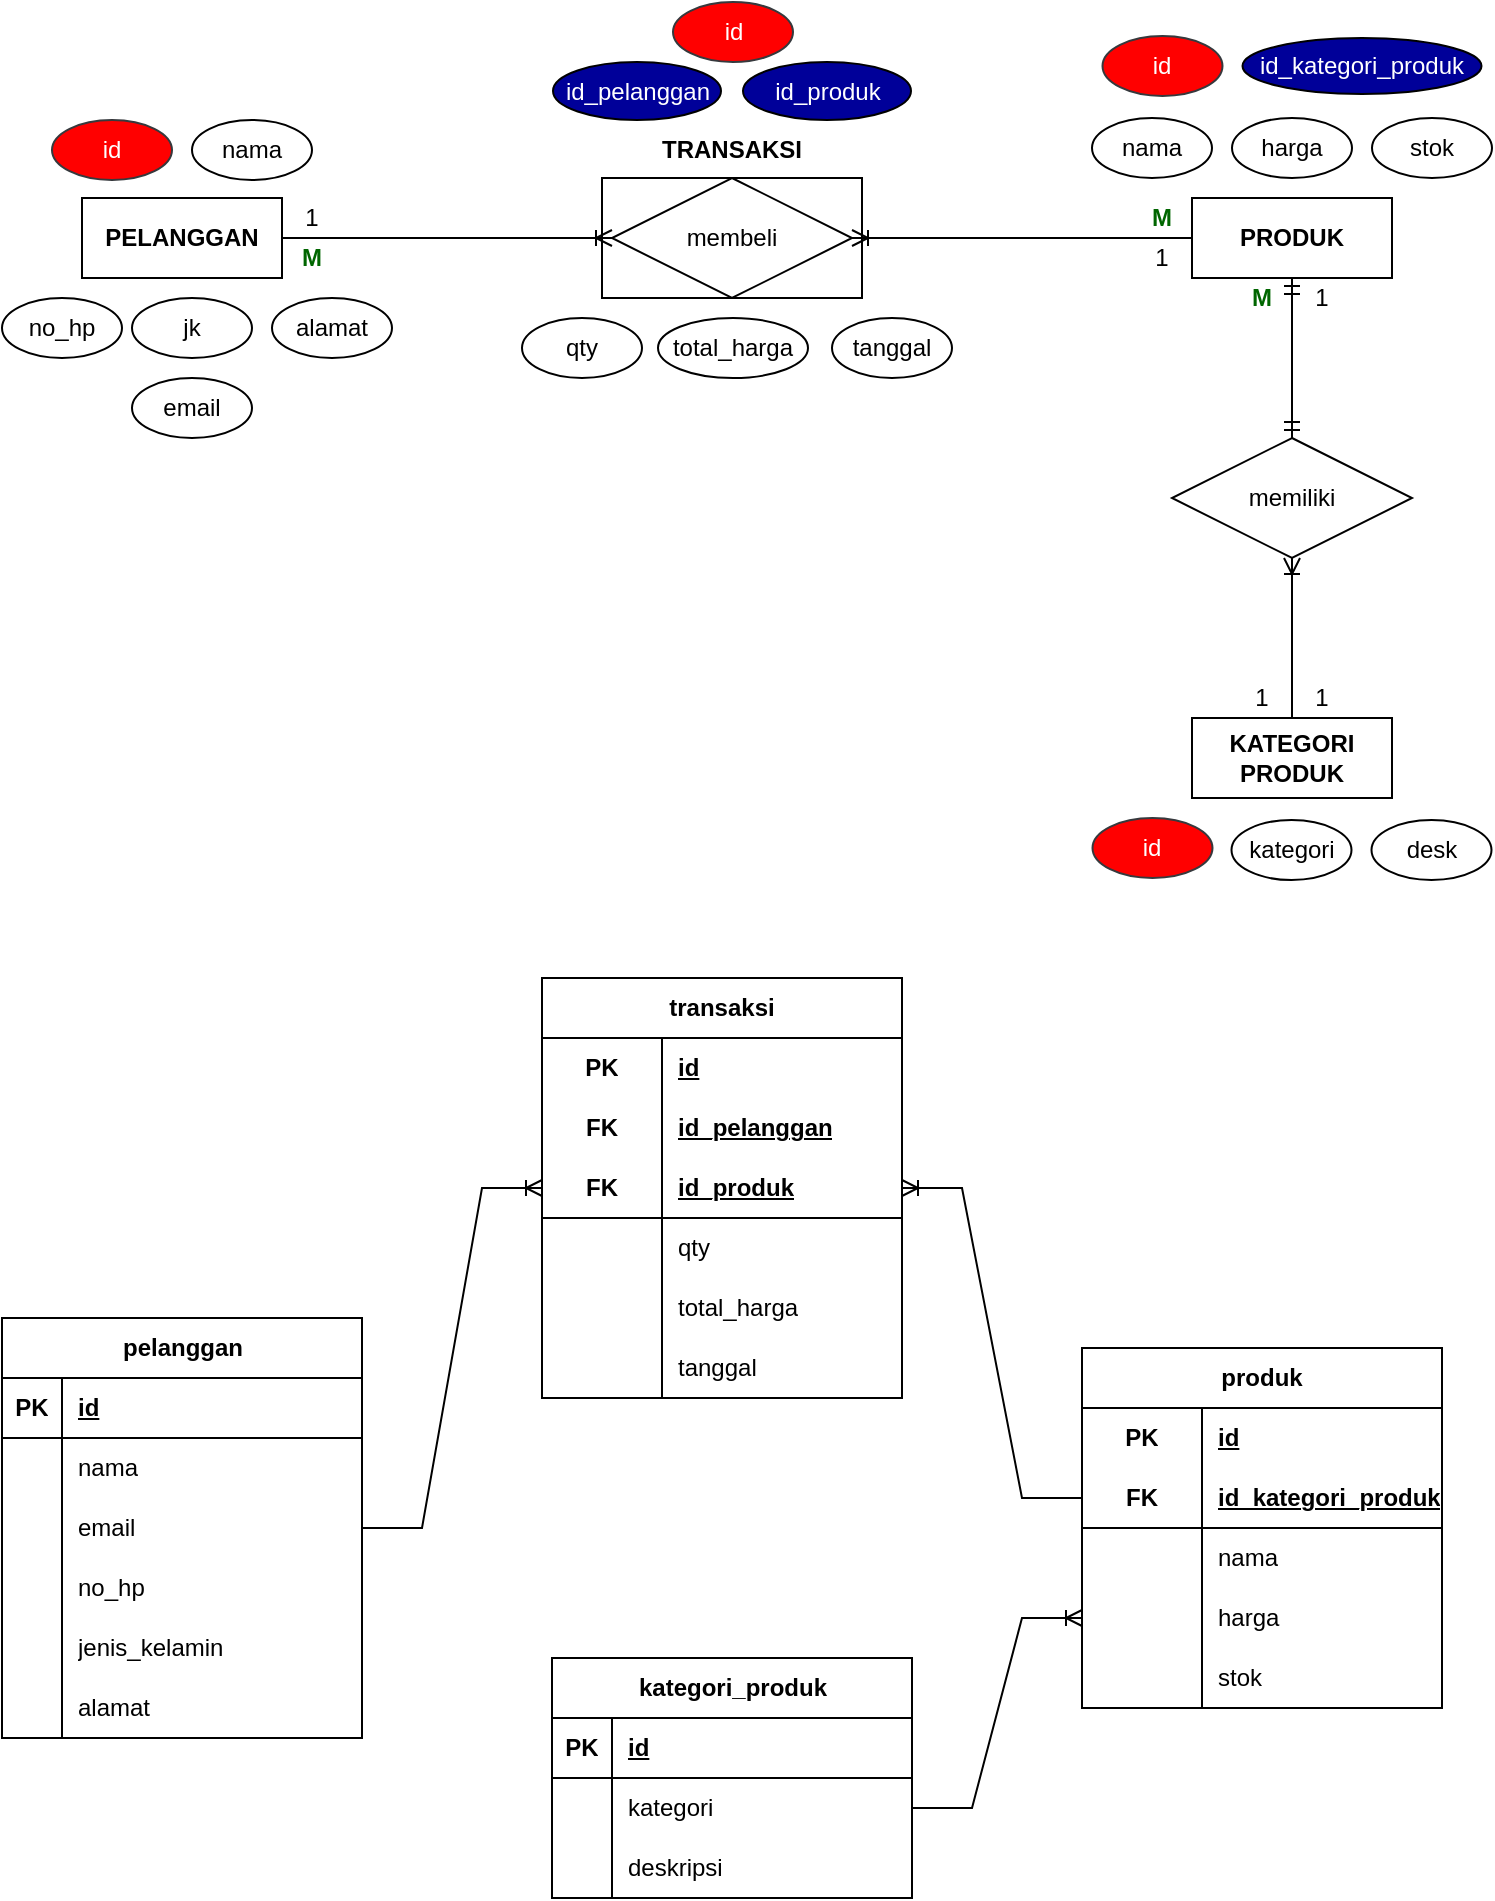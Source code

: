 <mxfile version="22.1.0" type="device">
  <diagram name="Page-1" id="-lQ5bG235tj6lJz4athf">
    <mxGraphModel dx="2131" dy="114" grid="1" gridSize="10" guides="1" tooltips="1" connect="1" arrows="1" fold="1" page="1" pageScale="1" pageWidth="850" pageHeight="1100" math="0" shadow="0">
      <root>
        <mxCell id="0" />
        <mxCell id="1" parent="0" />
        <mxCell id="qq0BzDn6bQFrcWwyqak5-1" value="pelanggan" style="shape=table;startSize=30;container=1;collapsible=1;childLayout=tableLayout;fixedRows=1;rowLines=0;fontStyle=1;align=center;resizeLast=1;html=1;" parent="1" vertex="1">
          <mxGeometry x="53" y="1840" width="180" height="210" as="geometry" />
        </mxCell>
        <mxCell id="qq0BzDn6bQFrcWwyqak5-2" value="" style="shape=tableRow;horizontal=0;startSize=0;swimlaneHead=0;swimlaneBody=0;fillColor=none;collapsible=0;dropTarget=0;points=[[0,0.5],[1,0.5]];portConstraint=eastwest;top=0;left=0;right=0;bottom=1;" parent="qq0BzDn6bQFrcWwyqak5-1" vertex="1">
          <mxGeometry y="30" width="180" height="30" as="geometry" />
        </mxCell>
        <mxCell id="qq0BzDn6bQFrcWwyqak5-3" value="PK" style="shape=partialRectangle;connectable=0;fillColor=none;top=0;left=0;bottom=0;right=0;fontStyle=1;overflow=hidden;whiteSpace=wrap;html=1;" parent="qq0BzDn6bQFrcWwyqak5-2" vertex="1">
          <mxGeometry width="30" height="30" as="geometry">
            <mxRectangle width="30" height="30" as="alternateBounds" />
          </mxGeometry>
        </mxCell>
        <mxCell id="qq0BzDn6bQFrcWwyqak5-4" value="id" style="shape=partialRectangle;connectable=0;fillColor=none;top=0;left=0;bottom=0;right=0;align=left;spacingLeft=6;fontStyle=5;overflow=hidden;whiteSpace=wrap;html=1;" parent="qq0BzDn6bQFrcWwyqak5-2" vertex="1">
          <mxGeometry x="30" width="150" height="30" as="geometry">
            <mxRectangle width="150" height="30" as="alternateBounds" />
          </mxGeometry>
        </mxCell>
        <mxCell id="qq0BzDn6bQFrcWwyqak5-5" value="" style="shape=tableRow;horizontal=0;startSize=0;swimlaneHead=0;swimlaneBody=0;fillColor=none;collapsible=0;dropTarget=0;points=[[0,0.5],[1,0.5]];portConstraint=eastwest;top=0;left=0;right=0;bottom=0;" parent="qq0BzDn6bQFrcWwyqak5-1" vertex="1">
          <mxGeometry y="60" width="180" height="30" as="geometry" />
        </mxCell>
        <mxCell id="qq0BzDn6bQFrcWwyqak5-6" value="" style="shape=partialRectangle;connectable=0;fillColor=none;top=0;left=0;bottom=0;right=0;editable=1;overflow=hidden;whiteSpace=wrap;html=1;" parent="qq0BzDn6bQFrcWwyqak5-5" vertex="1">
          <mxGeometry width="30" height="30" as="geometry">
            <mxRectangle width="30" height="30" as="alternateBounds" />
          </mxGeometry>
        </mxCell>
        <mxCell id="qq0BzDn6bQFrcWwyqak5-7" value="nama" style="shape=partialRectangle;connectable=0;fillColor=none;top=0;left=0;bottom=0;right=0;align=left;spacingLeft=6;overflow=hidden;whiteSpace=wrap;html=1;" parent="qq0BzDn6bQFrcWwyqak5-5" vertex="1">
          <mxGeometry x="30" width="150" height="30" as="geometry">
            <mxRectangle width="150" height="30" as="alternateBounds" />
          </mxGeometry>
        </mxCell>
        <mxCell id="qq0BzDn6bQFrcWwyqak5-8" value="" style="shape=tableRow;horizontal=0;startSize=0;swimlaneHead=0;swimlaneBody=0;fillColor=none;collapsible=0;dropTarget=0;points=[[0,0.5],[1,0.5]];portConstraint=eastwest;top=0;left=0;right=0;bottom=0;" parent="qq0BzDn6bQFrcWwyqak5-1" vertex="1">
          <mxGeometry y="90" width="180" height="30" as="geometry" />
        </mxCell>
        <mxCell id="qq0BzDn6bQFrcWwyqak5-9" value="" style="shape=partialRectangle;connectable=0;fillColor=none;top=0;left=0;bottom=0;right=0;editable=1;overflow=hidden;whiteSpace=wrap;html=1;" parent="qq0BzDn6bQFrcWwyqak5-8" vertex="1">
          <mxGeometry width="30" height="30" as="geometry">
            <mxRectangle width="30" height="30" as="alternateBounds" />
          </mxGeometry>
        </mxCell>
        <mxCell id="qq0BzDn6bQFrcWwyqak5-10" value="email" style="shape=partialRectangle;connectable=0;fillColor=none;top=0;left=0;bottom=0;right=0;align=left;spacingLeft=6;overflow=hidden;whiteSpace=wrap;html=1;" parent="qq0BzDn6bQFrcWwyqak5-8" vertex="1">
          <mxGeometry x="30" width="150" height="30" as="geometry">
            <mxRectangle width="150" height="30" as="alternateBounds" />
          </mxGeometry>
        </mxCell>
        <mxCell id="qq0BzDn6bQFrcWwyqak5-11" value="" style="shape=tableRow;horizontal=0;startSize=0;swimlaneHead=0;swimlaneBody=0;fillColor=none;collapsible=0;dropTarget=0;points=[[0,0.5],[1,0.5]];portConstraint=eastwest;top=0;left=0;right=0;bottom=0;" parent="qq0BzDn6bQFrcWwyqak5-1" vertex="1">
          <mxGeometry y="120" width="180" height="30" as="geometry" />
        </mxCell>
        <mxCell id="qq0BzDn6bQFrcWwyqak5-12" value="" style="shape=partialRectangle;connectable=0;fillColor=none;top=0;left=0;bottom=0;right=0;editable=1;overflow=hidden;whiteSpace=wrap;html=1;" parent="qq0BzDn6bQFrcWwyqak5-11" vertex="1">
          <mxGeometry width="30" height="30" as="geometry">
            <mxRectangle width="30" height="30" as="alternateBounds" />
          </mxGeometry>
        </mxCell>
        <mxCell id="qq0BzDn6bQFrcWwyqak5-13" value="no_hp" style="shape=partialRectangle;connectable=0;fillColor=none;top=0;left=0;bottom=0;right=0;align=left;spacingLeft=6;overflow=hidden;whiteSpace=wrap;html=1;" parent="qq0BzDn6bQFrcWwyqak5-11" vertex="1">
          <mxGeometry x="30" width="150" height="30" as="geometry">
            <mxRectangle width="150" height="30" as="alternateBounds" />
          </mxGeometry>
        </mxCell>
        <mxCell id="qq0BzDn6bQFrcWwyqak5-69" value="" style="shape=tableRow;horizontal=0;startSize=0;swimlaneHead=0;swimlaneBody=0;fillColor=none;collapsible=0;dropTarget=0;points=[[0,0.5],[1,0.5]];portConstraint=eastwest;top=0;left=0;right=0;bottom=0;" parent="qq0BzDn6bQFrcWwyqak5-1" vertex="1">
          <mxGeometry y="150" width="180" height="30" as="geometry" />
        </mxCell>
        <mxCell id="qq0BzDn6bQFrcWwyqak5-70" value="" style="shape=partialRectangle;connectable=0;fillColor=none;top=0;left=0;bottom=0;right=0;editable=1;overflow=hidden;whiteSpace=wrap;html=1;" parent="qq0BzDn6bQFrcWwyqak5-69" vertex="1">
          <mxGeometry width="30" height="30" as="geometry">
            <mxRectangle width="30" height="30" as="alternateBounds" />
          </mxGeometry>
        </mxCell>
        <mxCell id="qq0BzDn6bQFrcWwyqak5-71" value="jenis_kelamin" style="shape=partialRectangle;connectable=0;fillColor=none;top=0;left=0;bottom=0;right=0;align=left;spacingLeft=6;overflow=hidden;whiteSpace=wrap;html=1;" parent="qq0BzDn6bQFrcWwyqak5-69" vertex="1">
          <mxGeometry x="30" width="150" height="30" as="geometry">
            <mxRectangle width="150" height="30" as="alternateBounds" />
          </mxGeometry>
        </mxCell>
        <mxCell id="qq0BzDn6bQFrcWwyqak5-138" value="" style="shape=tableRow;horizontal=0;startSize=0;swimlaneHead=0;swimlaneBody=0;fillColor=none;collapsible=0;dropTarget=0;points=[[0,0.5],[1,0.5]];portConstraint=eastwest;top=0;left=0;right=0;bottom=0;" parent="qq0BzDn6bQFrcWwyqak5-1" vertex="1">
          <mxGeometry y="180" width="180" height="30" as="geometry" />
        </mxCell>
        <mxCell id="qq0BzDn6bQFrcWwyqak5-139" value="" style="shape=partialRectangle;connectable=0;fillColor=none;top=0;left=0;bottom=0;right=0;editable=1;overflow=hidden;whiteSpace=wrap;html=1;" parent="qq0BzDn6bQFrcWwyqak5-138" vertex="1">
          <mxGeometry width="30" height="30" as="geometry">
            <mxRectangle width="30" height="30" as="alternateBounds" />
          </mxGeometry>
        </mxCell>
        <mxCell id="qq0BzDn6bQFrcWwyqak5-140" value="alamat" style="shape=partialRectangle;connectable=0;fillColor=none;top=0;left=0;bottom=0;right=0;align=left;spacingLeft=6;overflow=hidden;whiteSpace=wrap;html=1;" parent="qq0BzDn6bQFrcWwyqak5-138" vertex="1">
          <mxGeometry x="30" width="150" height="30" as="geometry">
            <mxRectangle width="150" height="30" as="alternateBounds" />
          </mxGeometry>
        </mxCell>
        <mxCell id="qq0BzDn6bQFrcWwyqak5-92" value="transaksi" style="shape=table;startSize=30;container=1;collapsible=1;childLayout=tableLayout;fixedRows=1;rowLines=0;fontStyle=1;align=center;resizeLast=1;html=1;whiteSpace=wrap;" parent="1" vertex="1">
          <mxGeometry x="323" y="1670" width="180" height="210" as="geometry" />
        </mxCell>
        <mxCell id="qq0BzDn6bQFrcWwyqak5-111" value="" style="shape=tableRow;horizontal=0;startSize=0;swimlaneHead=0;swimlaneBody=0;fillColor=none;collapsible=0;dropTarget=0;points=[[0,0.5],[1,0.5]];portConstraint=eastwest;top=0;left=0;right=0;bottom=0;html=1;" parent="qq0BzDn6bQFrcWwyqak5-92" vertex="1">
          <mxGeometry y="30" width="180" height="30" as="geometry" />
        </mxCell>
        <mxCell id="qq0BzDn6bQFrcWwyqak5-112" value="PK" style="shape=partialRectangle;connectable=0;fillColor=none;top=0;left=0;bottom=0;right=0;fontStyle=1;overflow=hidden;html=1;whiteSpace=wrap;" parent="qq0BzDn6bQFrcWwyqak5-111" vertex="1">
          <mxGeometry width="60" height="30" as="geometry">
            <mxRectangle width="60" height="30" as="alternateBounds" />
          </mxGeometry>
        </mxCell>
        <mxCell id="qq0BzDn6bQFrcWwyqak5-113" value="id" style="shape=partialRectangle;connectable=0;fillColor=none;top=0;left=0;bottom=0;right=0;align=left;spacingLeft=6;fontStyle=5;overflow=hidden;html=1;whiteSpace=wrap;" parent="qq0BzDn6bQFrcWwyqak5-111" vertex="1">
          <mxGeometry x="60" width="120" height="30" as="geometry">
            <mxRectangle width="120" height="30" as="alternateBounds" />
          </mxGeometry>
        </mxCell>
        <mxCell id="qq0BzDn6bQFrcWwyqak5-93" value="" style="shape=tableRow;horizontal=0;startSize=0;swimlaneHead=0;swimlaneBody=0;fillColor=none;collapsible=0;dropTarget=0;points=[[0,0.5],[1,0.5]];portConstraint=eastwest;top=0;left=0;right=0;bottom=0;html=1;" parent="qq0BzDn6bQFrcWwyqak5-92" vertex="1">
          <mxGeometry y="60" width="180" height="30" as="geometry" />
        </mxCell>
        <mxCell id="qq0BzDn6bQFrcWwyqak5-94" value="FK" style="shape=partialRectangle;connectable=0;fillColor=none;top=0;left=0;bottom=0;right=0;fontStyle=1;overflow=hidden;html=1;whiteSpace=wrap;" parent="qq0BzDn6bQFrcWwyqak5-93" vertex="1">
          <mxGeometry width="60" height="30" as="geometry">
            <mxRectangle width="60" height="30" as="alternateBounds" />
          </mxGeometry>
        </mxCell>
        <mxCell id="qq0BzDn6bQFrcWwyqak5-95" value="id_pelanggan" style="shape=partialRectangle;connectable=0;fillColor=none;top=0;left=0;bottom=0;right=0;align=left;spacingLeft=6;fontStyle=5;overflow=hidden;html=1;whiteSpace=wrap;" parent="qq0BzDn6bQFrcWwyqak5-93" vertex="1">
          <mxGeometry x="60" width="120" height="30" as="geometry">
            <mxRectangle width="120" height="30" as="alternateBounds" />
          </mxGeometry>
        </mxCell>
        <mxCell id="qq0BzDn6bQFrcWwyqak5-96" value="" style="shape=tableRow;horizontal=0;startSize=0;swimlaneHead=0;swimlaneBody=0;fillColor=none;collapsible=0;dropTarget=0;points=[[0,0.5],[1,0.5]];portConstraint=eastwest;top=0;left=0;right=0;bottom=1;html=1;" parent="qq0BzDn6bQFrcWwyqak5-92" vertex="1">
          <mxGeometry y="90" width="180" height="30" as="geometry" />
        </mxCell>
        <mxCell id="qq0BzDn6bQFrcWwyqak5-97" value="FK" style="shape=partialRectangle;connectable=0;fillColor=none;top=0;left=0;bottom=0;right=0;fontStyle=1;overflow=hidden;html=1;whiteSpace=wrap;" parent="qq0BzDn6bQFrcWwyqak5-96" vertex="1">
          <mxGeometry width="60" height="30" as="geometry">
            <mxRectangle width="60" height="30" as="alternateBounds" />
          </mxGeometry>
        </mxCell>
        <mxCell id="qq0BzDn6bQFrcWwyqak5-98" value="id_produk" style="shape=partialRectangle;connectable=0;fillColor=none;top=0;left=0;bottom=0;right=0;align=left;spacingLeft=6;fontStyle=5;overflow=hidden;html=1;whiteSpace=wrap;" parent="qq0BzDn6bQFrcWwyqak5-96" vertex="1">
          <mxGeometry x="60" width="120" height="30" as="geometry">
            <mxRectangle width="120" height="30" as="alternateBounds" />
          </mxGeometry>
        </mxCell>
        <mxCell id="qq0BzDn6bQFrcWwyqak5-99" value="" style="shape=tableRow;horizontal=0;startSize=0;swimlaneHead=0;swimlaneBody=0;fillColor=none;collapsible=0;dropTarget=0;points=[[0,0.5],[1,0.5]];portConstraint=eastwest;top=0;left=0;right=0;bottom=0;html=1;" parent="qq0BzDn6bQFrcWwyqak5-92" vertex="1">
          <mxGeometry y="120" width="180" height="30" as="geometry" />
        </mxCell>
        <mxCell id="qq0BzDn6bQFrcWwyqak5-100" value="" style="shape=partialRectangle;connectable=0;fillColor=none;top=0;left=0;bottom=0;right=0;editable=1;overflow=hidden;html=1;whiteSpace=wrap;" parent="qq0BzDn6bQFrcWwyqak5-99" vertex="1">
          <mxGeometry width="60" height="30" as="geometry">
            <mxRectangle width="60" height="30" as="alternateBounds" />
          </mxGeometry>
        </mxCell>
        <mxCell id="qq0BzDn6bQFrcWwyqak5-101" value="qty" style="shape=partialRectangle;connectable=0;fillColor=none;top=0;left=0;bottom=0;right=0;align=left;spacingLeft=6;overflow=hidden;html=1;whiteSpace=wrap;" parent="qq0BzDn6bQFrcWwyqak5-99" vertex="1">
          <mxGeometry x="60" width="120" height="30" as="geometry">
            <mxRectangle width="120" height="30" as="alternateBounds" />
          </mxGeometry>
        </mxCell>
        <mxCell id="qq0BzDn6bQFrcWwyqak5-102" value="" style="shape=tableRow;horizontal=0;startSize=0;swimlaneHead=0;swimlaneBody=0;fillColor=none;collapsible=0;dropTarget=0;points=[[0,0.5],[1,0.5]];portConstraint=eastwest;top=0;left=0;right=0;bottom=0;html=1;" parent="qq0BzDn6bQFrcWwyqak5-92" vertex="1">
          <mxGeometry y="150" width="180" height="30" as="geometry" />
        </mxCell>
        <mxCell id="qq0BzDn6bQFrcWwyqak5-103" value="" style="shape=partialRectangle;connectable=0;fillColor=none;top=0;left=0;bottom=0;right=0;editable=1;overflow=hidden;html=1;whiteSpace=wrap;" parent="qq0BzDn6bQFrcWwyqak5-102" vertex="1">
          <mxGeometry width="60" height="30" as="geometry">
            <mxRectangle width="60" height="30" as="alternateBounds" />
          </mxGeometry>
        </mxCell>
        <mxCell id="qq0BzDn6bQFrcWwyqak5-104" value="total_harga" style="shape=partialRectangle;connectable=0;fillColor=none;top=0;left=0;bottom=0;right=0;align=left;spacingLeft=6;overflow=hidden;html=1;whiteSpace=wrap;" parent="qq0BzDn6bQFrcWwyqak5-102" vertex="1">
          <mxGeometry x="60" width="120" height="30" as="geometry">
            <mxRectangle width="120" height="30" as="alternateBounds" />
          </mxGeometry>
        </mxCell>
        <mxCell id="qq0BzDn6bQFrcWwyqak5-127" value="" style="shape=tableRow;horizontal=0;startSize=0;swimlaneHead=0;swimlaneBody=0;fillColor=none;collapsible=0;dropTarget=0;points=[[0,0.5],[1,0.5]];portConstraint=eastwest;top=0;left=0;right=0;bottom=0;html=1;" parent="qq0BzDn6bQFrcWwyqak5-92" vertex="1">
          <mxGeometry y="180" width="180" height="30" as="geometry" />
        </mxCell>
        <mxCell id="qq0BzDn6bQFrcWwyqak5-128" value="" style="shape=partialRectangle;connectable=0;fillColor=none;top=0;left=0;bottom=0;right=0;editable=1;overflow=hidden;html=1;whiteSpace=wrap;" parent="qq0BzDn6bQFrcWwyqak5-127" vertex="1">
          <mxGeometry width="60" height="30" as="geometry">
            <mxRectangle width="60" height="30" as="alternateBounds" />
          </mxGeometry>
        </mxCell>
        <mxCell id="qq0BzDn6bQFrcWwyqak5-129" value="tanggal" style="shape=partialRectangle;connectable=0;fillColor=none;top=0;left=0;bottom=0;right=0;align=left;spacingLeft=6;overflow=hidden;html=1;whiteSpace=wrap;" parent="qq0BzDn6bQFrcWwyqak5-127" vertex="1">
          <mxGeometry x="60" width="120" height="30" as="geometry">
            <mxRectangle width="120" height="30" as="alternateBounds" />
          </mxGeometry>
        </mxCell>
        <mxCell id="qq0BzDn6bQFrcWwyqak5-130" value="" style="edgeStyle=entityRelationEdgeStyle;fontSize=12;html=1;endArrow=ERoneToMany;rounded=0;exitX=1;exitY=0.5;exitDx=0;exitDy=0;entryX=0;entryY=0.5;entryDx=0;entryDy=0;" parent="1" source="qq0BzDn6bQFrcWwyqak5-8" target="qq0BzDn6bQFrcWwyqak5-96" edge="1">
          <mxGeometry width="100" height="100" relative="1" as="geometry">
            <mxPoint x="433" y="2150" as="sourcePoint" />
            <mxPoint x="313" y="1768.571" as="targetPoint" />
          </mxGeometry>
        </mxCell>
        <mxCell id="qq0BzDn6bQFrcWwyqak5-114" value="produk" style="shape=table;startSize=30;container=1;collapsible=1;childLayout=tableLayout;fixedRows=1;rowLines=0;fontStyle=1;align=center;resizeLast=1;html=1;whiteSpace=wrap;" parent="1" vertex="1">
          <mxGeometry x="593" y="1855" width="180" height="180" as="geometry" />
        </mxCell>
        <mxCell id="qq0BzDn6bQFrcWwyqak5-115" value="" style="shape=tableRow;horizontal=0;startSize=0;swimlaneHead=0;swimlaneBody=0;fillColor=none;collapsible=0;dropTarget=0;points=[[0,0.5],[1,0.5]];portConstraint=eastwest;top=0;left=0;right=0;bottom=0;html=1;" parent="qq0BzDn6bQFrcWwyqak5-114" vertex="1">
          <mxGeometry y="30" width="180" height="30" as="geometry" />
        </mxCell>
        <mxCell id="qq0BzDn6bQFrcWwyqak5-116" value="PK" style="shape=partialRectangle;connectable=0;fillColor=none;top=0;left=0;bottom=0;right=0;fontStyle=1;overflow=hidden;html=1;whiteSpace=wrap;" parent="qq0BzDn6bQFrcWwyqak5-115" vertex="1">
          <mxGeometry width="60" height="30" as="geometry">
            <mxRectangle width="60" height="30" as="alternateBounds" />
          </mxGeometry>
        </mxCell>
        <mxCell id="qq0BzDn6bQFrcWwyqak5-117" value="id" style="shape=partialRectangle;connectable=0;fillColor=none;top=0;left=0;bottom=0;right=0;align=left;spacingLeft=6;fontStyle=5;overflow=hidden;html=1;whiteSpace=wrap;" parent="qq0BzDn6bQFrcWwyqak5-115" vertex="1">
          <mxGeometry x="60" width="120" height="30" as="geometry">
            <mxRectangle width="120" height="30" as="alternateBounds" />
          </mxGeometry>
        </mxCell>
        <mxCell id="qq0BzDn6bQFrcWwyqak5-118" value="" style="shape=tableRow;horizontal=0;startSize=0;swimlaneHead=0;swimlaneBody=0;fillColor=none;collapsible=0;dropTarget=0;points=[[0,0.5],[1,0.5]];portConstraint=eastwest;top=0;left=0;right=0;bottom=1;html=1;" parent="qq0BzDn6bQFrcWwyqak5-114" vertex="1">
          <mxGeometry y="60" width="180" height="30" as="geometry" />
        </mxCell>
        <mxCell id="qq0BzDn6bQFrcWwyqak5-119" value="FK" style="shape=partialRectangle;connectable=0;fillColor=none;top=0;left=0;bottom=0;right=0;fontStyle=1;overflow=hidden;html=1;whiteSpace=wrap;" parent="qq0BzDn6bQFrcWwyqak5-118" vertex="1">
          <mxGeometry width="60" height="30" as="geometry">
            <mxRectangle width="60" height="30" as="alternateBounds" />
          </mxGeometry>
        </mxCell>
        <mxCell id="qq0BzDn6bQFrcWwyqak5-120" value="id_kategori_produk" style="shape=partialRectangle;connectable=0;fillColor=none;top=0;left=0;bottom=0;right=0;align=left;spacingLeft=6;fontStyle=5;overflow=hidden;html=1;whiteSpace=wrap;" parent="qq0BzDn6bQFrcWwyqak5-118" vertex="1">
          <mxGeometry x="60" width="120" height="30" as="geometry">
            <mxRectangle width="120" height="30" as="alternateBounds" />
          </mxGeometry>
        </mxCell>
        <mxCell id="qq0BzDn6bQFrcWwyqak5-121" value="" style="shape=tableRow;horizontal=0;startSize=0;swimlaneHead=0;swimlaneBody=0;fillColor=none;collapsible=0;dropTarget=0;points=[[0,0.5],[1,0.5]];portConstraint=eastwest;top=0;left=0;right=0;bottom=0;html=1;" parent="qq0BzDn6bQFrcWwyqak5-114" vertex="1">
          <mxGeometry y="90" width="180" height="30" as="geometry" />
        </mxCell>
        <mxCell id="qq0BzDn6bQFrcWwyqak5-122" value="" style="shape=partialRectangle;connectable=0;fillColor=none;top=0;left=0;bottom=0;right=0;editable=1;overflow=hidden;html=1;whiteSpace=wrap;" parent="qq0BzDn6bQFrcWwyqak5-121" vertex="1">
          <mxGeometry width="60" height="30" as="geometry">
            <mxRectangle width="60" height="30" as="alternateBounds" />
          </mxGeometry>
        </mxCell>
        <mxCell id="qq0BzDn6bQFrcWwyqak5-123" value="nama" style="shape=partialRectangle;connectable=0;fillColor=none;top=0;left=0;bottom=0;right=0;align=left;spacingLeft=6;overflow=hidden;html=1;whiteSpace=wrap;" parent="qq0BzDn6bQFrcWwyqak5-121" vertex="1">
          <mxGeometry x="60" width="120" height="30" as="geometry">
            <mxRectangle width="120" height="30" as="alternateBounds" />
          </mxGeometry>
        </mxCell>
        <mxCell id="qq0BzDn6bQFrcWwyqak5-124" value="" style="shape=tableRow;horizontal=0;startSize=0;swimlaneHead=0;swimlaneBody=0;fillColor=none;collapsible=0;dropTarget=0;points=[[0,0.5],[1,0.5]];portConstraint=eastwest;top=0;left=0;right=0;bottom=0;html=1;" parent="qq0BzDn6bQFrcWwyqak5-114" vertex="1">
          <mxGeometry y="120" width="180" height="30" as="geometry" />
        </mxCell>
        <mxCell id="qq0BzDn6bQFrcWwyqak5-125" value="" style="shape=partialRectangle;connectable=0;fillColor=none;top=0;left=0;bottom=0;right=0;editable=1;overflow=hidden;html=1;whiteSpace=wrap;" parent="qq0BzDn6bQFrcWwyqak5-124" vertex="1">
          <mxGeometry width="60" height="30" as="geometry">
            <mxRectangle width="60" height="30" as="alternateBounds" />
          </mxGeometry>
        </mxCell>
        <mxCell id="qq0BzDn6bQFrcWwyqak5-126" value="harga" style="shape=partialRectangle;connectable=0;fillColor=none;top=0;left=0;bottom=0;right=0;align=left;spacingLeft=6;overflow=hidden;html=1;whiteSpace=wrap;" parent="qq0BzDn6bQFrcWwyqak5-124" vertex="1">
          <mxGeometry x="60" width="120" height="30" as="geometry">
            <mxRectangle width="120" height="30" as="alternateBounds" />
          </mxGeometry>
        </mxCell>
        <mxCell id="qq0BzDn6bQFrcWwyqak5-189" value="" style="shape=tableRow;horizontal=0;startSize=0;swimlaneHead=0;swimlaneBody=0;fillColor=none;collapsible=0;dropTarget=0;points=[[0,0.5],[1,0.5]];portConstraint=eastwest;top=0;left=0;right=0;bottom=0;html=1;" parent="qq0BzDn6bQFrcWwyqak5-114" vertex="1">
          <mxGeometry y="150" width="180" height="30" as="geometry" />
        </mxCell>
        <mxCell id="qq0BzDn6bQFrcWwyqak5-190" value="" style="shape=partialRectangle;connectable=0;fillColor=none;top=0;left=0;bottom=0;right=0;editable=1;overflow=hidden;html=1;whiteSpace=wrap;" parent="qq0BzDn6bQFrcWwyqak5-189" vertex="1">
          <mxGeometry width="60" height="30" as="geometry">
            <mxRectangle width="60" height="30" as="alternateBounds" />
          </mxGeometry>
        </mxCell>
        <mxCell id="qq0BzDn6bQFrcWwyqak5-191" value="stok" style="shape=partialRectangle;connectable=0;fillColor=none;top=0;left=0;bottom=0;right=0;align=left;spacingLeft=6;overflow=hidden;html=1;whiteSpace=wrap;" parent="qq0BzDn6bQFrcWwyqak5-189" vertex="1">
          <mxGeometry x="60" width="120" height="30" as="geometry">
            <mxRectangle width="120" height="30" as="alternateBounds" />
          </mxGeometry>
        </mxCell>
        <mxCell id="qq0BzDn6bQFrcWwyqak5-198" value="" style="edgeStyle=entityRelationEdgeStyle;fontSize=12;html=1;endArrow=ERoneToMany;rounded=0;exitX=0;exitY=0.5;exitDx=0;exitDy=0;entryX=1;entryY=0.5;entryDx=0;entryDy=0;" parent="1" source="qq0BzDn6bQFrcWwyqak5-118" target="qq0BzDn6bQFrcWwyqak5-96" edge="1">
          <mxGeometry width="100" height="100" relative="1" as="geometry">
            <mxPoint x="473" y="1990" as="sourcePoint" />
            <mxPoint x="573" y="1890" as="targetPoint" />
          </mxGeometry>
        </mxCell>
        <mxCell id="qq0BzDn6bQFrcWwyqak5-170" value="kategori_produk" style="shape=table;startSize=30;container=1;collapsible=1;childLayout=tableLayout;fixedRows=1;rowLines=0;fontStyle=1;align=center;resizeLast=1;html=1;" parent="1" vertex="1">
          <mxGeometry x="328" y="2010" width="180" height="120" as="geometry" />
        </mxCell>
        <mxCell id="qq0BzDn6bQFrcWwyqak5-171" value="" style="shape=tableRow;horizontal=0;startSize=0;swimlaneHead=0;swimlaneBody=0;fillColor=none;collapsible=0;dropTarget=0;points=[[0,0.5],[1,0.5]];portConstraint=eastwest;top=0;left=0;right=0;bottom=1;" parent="qq0BzDn6bQFrcWwyqak5-170" vertex="1">
          <mxGeometry y="30" width="180" height="30" as="geometry" />
        </mxCell>
        <mxCell id="qq0BzDn6bQFrcWwyqak5-172" value="PK" style="shape=partialRectangle;connectable=0;fillColor=none;top=0;left=0;bottom=0;right=0;fontStyle=1;overflow=hidden;whiteSpace=wrap;html=1;" parent="qq0BzDn6bQFrcWwyqak5-171" vertex="1">
          <mxGeometry width="30" height="30" as="geometry">
            <mxRectangle width="30" height="30" as="alternateBounds" />
          </mxGeometry>
        </mxCell>
        <mxCell id="qq0BzDn6bQFrcWwyqak5-173" value="id" style="shape=partialRectangle;connectable=0;fillColor=none;top=0;left=0;bottom=0;right=0;align=left;spacingLeft=6;fontStyle=5;overflow=hidden;whiteSpace=wrap;html=1;" parent="qq0BzDn6bQFrcWwyqak5-171" vertex="1">
          <mxGeometry x="30" width="150" height="30" as="geometry">
            <mxRectangle width="150" height="30" as="alternateBounds" />
          </mxGeometry>
        </mxCell>
        <mxCell id="qq0BzDn6bQFrcWwyqak5-174" value="" style="shape=tableRow;horizontal=0;startSize=0;swimlaneHead=0;swimlaneBody=0;fillColor=none;collapsible=0;dropTarget=0;points=[[0,0.5],[1,0.5]];portConstraint=eastwest;top=0;left=0;right=0;bottom=0;" parent="qq0BzDn6bQFrcWwyqak5-170" vertex="1">
          <mxGeometry y="60" width="180" height="30" as="geometry" />
        </mxCell>
        <mxCell id="qq0BzDn6bQFrcWwyqak5-175" value="" style="shape=partialRectangle;connectable=0;fillColor=none;top=0;left=0;bottom=0;right=0;editable=1;overflow=hidden;whiteSpace=wrap;html=1;" parent="qq0BzDn6bQFrcWwyqak5-174" vertex="1">
          <mxGeometry width="30" height="30" as="geometry">
            <mxRectangle width="30" height="30" as="alternateBounds" />
          </mxGeometry>
        </mxCell>
        <mxCell id="qq0BzDn6bQFrcWwyqak5-176" value="kategori" style="shape=partialRectangle;connectable=0;fillColor=none;top=0;left=0;bottom=0;right=0;align=left;spacingLeft=6;overflow=hidden;whiteSpace=wrap;html=1;" parent="qq0BzDn6bQFrcWwyqak5-174" vertex="1">
          <mxGeometry x="30" width="150" height="30" as="geometry">
            <mxRectangle width="150" height="30" as="alternateBounds" />
          </mxGeometry>
        </mxCell>
        <mxCell id="qq0BzDn6bQFrcWwyqak5-177" value="" style="shape=tableRow;horizontal=0;startSize=0;swimlaneHead=0;swimlaneBody=0;fillColor=none;collapsible=0;dropTarget=0;points=[[0,0.5],[1,0.5]];portConstraint=eastwest;top=0;left=0;right=0;bottom=0;" parent="qq0BzDn6bQFrcWwyqak5-170" vertex="1">
          <mxGeometry y="90" width="180" height="30" as="geometry" />
        </mxCell>
        <mxCell id="qq0BzDn6bQFrcWwyqak5-178" value="" style="shape=partialRectangle;connectable=0;fillColor=none;top=0;left=0;bottom=0;right=0;editable=1;overflow=hidden;whiteSpace=wrap;html=1;" parent="qq0BzDn6bQFrcWwyqak5-177" vertex="1">
          <mxGeometry width="30" height="30" as="geometry">
            <mxRectangle width="30" height="30" as="alternateBounds" />
          </mxGeometry>
        </mxCell>
        <mxCell id="qq0BzDn6bQFrcWwyqak5-179" value="deskripsi" style="shape=partialRectangle;connectable=0;fillColor=none;top=0;left=0;bottom=0;right=0;align=left;spacingLeft=6;overflow=hidden;whiteSpace=wrap;html=1;" parent="qq0BzDn6bQFrcWwyqak5-177" vertex="1">
          <mxGeometry x="30" width="150" height="30" as="geometry">
            <mxRectangle width="150" height="30" as="alternateBounds" />
          </mxGeometry>
        </mxCell>
        <mxCell id="qq0BzDn6bQFrcWwyqak5-199" value="" style="edgeStyle=entityRelationEdgeStyle;fontSize=12;html=1;endArrow=ERoneToMany;rounded=0;entryX=0;entryY=0.5;entryDx=0;entryDy=0;exitX=1;exitY=0.5;exitDx=0;exitDy=0;" parent="1" source="qq0BzDn6bQFrcWwyqak5-174" target="qq0BzDn6bQFrcWwyqak5-124" edge="1">
          <mxGeometry width="100" height="100" relative="1" as="geometry">
            <mxPoint x="543" y="2190" as="sourcePoint" />
            <mxPoint x="643" y="2090" as="targetPoint" />
          </mxGeometry>
        </mxCell>
        <mxCell id="5-iEXYm7ZoTl9YxpNATm-1" value="&lt;b&gt;PELANGGAN&lt;/b&gt;" style="whiteSpace=wrap;html=1;align=center;" vertex="1" parent="1">
          <mxGeometry x="93" y="1280" width="100" height="40" as="geometry" />
        </mxCell>
        <mxCell id="5-iEXYm7ZoTl9YxpNATm-2" value="membeli" style="shape=rhombus;perimeter=rhombusPerimeter;whiteSpace=wrap;html=1;align=center;" vertex="1" parent="1">
          <mxGeometry x="358" y="1270" width="120" height="60" as="geometry" />
        </mxCell>
        <mxCell id="5-iEXYm7ZoTl9YxpNATm-3" value="&lt;b&gt;PRODUK&lt;/b&gt;" style="whiteSpace=wrap;html=1;align=center;" vertex="1" parent="1">
          <mxGeometry x="648" y="1280" width="100" height="40" as="geometry" />
        </mxCell>
        <mxCell id="5-iEXYm7ZoTl9YxpNATm-4" value="&lt;b&gt;KATEGORI PRODUK&lt;/b&gt;" style="whiteSpace=wrap;html=1;align=center;" vertex="1" parent="1">
          <mxGeometry x="648" y="1540" width="100" height="40" as="geometry" />
        </mxCell>
        <mxCell id="5-iEXYm7ZoTl9YxpNATm-5" value="memiliki" style="shape=rhombus;perimeter=rhombusPerimeter;whiteSpace=wrap;html=1;align=center;" vertex="1" parent="1">
          <mxGeometry x="638" y="1400" width="120" height="60" as="geometry" />
        </mxCell>
        <mxCell id="5-iEXYm7ZoTl9YxpNATm-6" value="" style="edgeStyle=entityRelationEdgeStyle;fontSize=12;html=1;endArrow=ERoneToMany;rounded=0;entryX=0;entryY=0.5;entryDx=0;entryDy=0;exitX=1;exitY=0.5;exitDx=0;exitDy=0;" edge="1" parent="1" source="5-iEXYm7ZoTl9YxpNATm-1" target="5-iEXYm7ZoTl9YxpNATm-2">
          <mxGeometry width="100" height="100" relative="1" as="geometry">
            <mxPoint x="183" y="1430" as="sourcePoint" />
            <mxPoint x="283" y="1330" as="targetPoint" />
          </mxGeometry>
        </mxCell>
        <mxCell id="5-iEXYm7ZoTl9YxpNATm-7" value="" style="edgeStyle=entityRelationEdgeStyle;fontSize=12;html=1;endArrow=ERoneToMany;rounded=0;entryX=1;entryY=0.5;entryDx=0;entryDy=0;exitX=0;exitY=0.5;exitDx=0;exitDy=0;" edge="1" parent="1" source="5-iEXYm7ZoTl9YxpNATm-3" target="5-iEXYm7ZoTl9YxpNATm-2">
          <mxGeometry width="100" height="100" relative="1" as="geometry">
            <mxPoint x="238" y="1310" as="sourcePoint" />
            <mxPoint x="368" y="1310" as="targetPoint" />
          </mxGeometry>
        </mxCell>
        <mxCell id="5-iEXYm7ZoTl9YxpNATm-8" value="" style="whiteSpace=wrap;html=1;align=center;fillColor=none;verticalAlign=top;" vertex="1" parent="1">
          <mxGeometry x="353" y="1270" width="130" height="60" as="geometry" />
        </mxCell>
        <mxCell id="5-iEXYm7ZoTl9YxpNATm-9" value="&lt;b&gt;TRANSAKSI&lt;/b&gt;" style="text;html=1;strokeColor=none;fillColor=none;align=center;verticalAlign=middle;whiteSpace=wrap;rounded=0;" vertex="1" parent="1">
          <mxGeometry x="388" y="1241" width="60" height="30" as="geometry" />
        </mxCell>
        <mxCell id="5-iEXYm7ZoTl9YxpNATm-10" value="id" style="ellipse;whiteSpace=wrap;html=1;fillColor=#FF0000;strokeColor=#36393d;fontColor=#FFFFFF;" vertex="1" parent="1">
          <mxGeometry x="78" y="1241" width="60" height="30" as="geometry" />
        </mxCell>
        <mxCell id="5-iEXYm7ZoTl9YxpNATm-11" value="nama" style="ellipse;whiteSpace=wrap;html=1;" vertex="1" parent="1">
          <mxGeometry x="148" y="1241" width="60" height="30" as="geometry" />
        </mxCell>
        <mxCell id="5-iEXYm7ZoTl9YxpNATm-12" value="no_hp" style="ellipse;whiteSpace=wrap;html=1;" vertex="1" parent="1">
          <mxGeometry x="53" y="1330" width="60" height="30" as="geometry" />
        </mxCell>
        <mxCell id="5-iEXYm7ZoTl9YxpNATm-13" value="jk" style="ellipse;whiteSpace=wrap;html=1;" vertex="1" parent="1">
          <mxGeometry x="118" y="1330" width="60" height="30" as="geometry" />
        </mxCell>
        <mxCell id="5-iEXYm7ZoTl9YxpNATm-14" value="alamat" style="ellipse;whiteSpace=wrap;html=1;" vertex="1" parent="1">
          <mxGeometry x="188" y="1330" width="60" height="30" as="geometry" />
        </mxCell>
        <mxCell id="5-iEXYm7ZoTl9YxpNATm-15" value="email" style="ellipse;whiteSpace=wrap;html=1;" vertex="1" parent="1">
          <mxGeometry x="118" y="1370" width="60" height="30" as="geometry" />
        </mxCell>
        <mxCell id="5-iEXYm7ZoTl9YxpNATm-17" value="id" style="ellipse;whiteSpace=wrap;html=1;fillColor=#FF0000;strokeColor=#36393d;fontColor=#FFFFFF;" vertex="1" parent="1">
          <mxGeometry x="388.5" y="1182" width="60" height="30" as="geometry" />
        </mxCell>
        <mxCell id="5-iEXYm7ZoTl9YxpNATm-19" value="qty" style="ellipse;whiteSpace=wrap;html=1;" vertex="1" parent="1">
          <mxGeometry x="313" y="1340" width="60" height="30" as="geometry" />
        </mxCell>
        <mxCell id="5-iEXYm7ZoTl9YxpNATm-20" value="total_harga" style="ellipse;whiteSpace=wrap;html=1;" vertex="1" parent="1">
          <mxGeometry x="381" y="1340" width="75" height="30" as="geometry" />
        </mxCell>
        <mxCell id="5-iEXYm7ZoTl9YxpNATm-21" value="tanggal" style="ellipse;whiteSpace=wrap;html=1;" vertex="1" parent="1">
          <mxGeometry x="468" y="1340" width="60" height="30" as="geometry" />
        </mxCell>
        <mxCell id="5-iEXYm7ZoTl9YxpNATm-22" value="nama" style="ellipse;whiteSpace=wrap;html=1;" vertex="1" parent="1">
          <mxGeometry x="598" y="1240" width="60" height="30" as="geometry" />
        </mxCell>
        <mxCell id="5-iEXYm7ZoTl9YxpNATm-24" value="id_pelanggan" style="ellipse;whiteSpace=wrap;html=1;fontColor=#FFFFFF;fillColor=#000099;" vertex="1" parent="1">
          <mxGeometry x="328.5" y="1212" width="84" height="29" as="geometry" />
        </mxCell>
        <mxCell id="5-iEXYm7ZoTl9YxpNATm-25" value="id_produk" style="ellipse;whiteSpace=wrap;html=1;fontColor=#FFFFFF;fillColor=#000099;" vertex="1" parent="1">
          <mxGeometry x="423.5" y="1212" width="84" height="29" as="geometry" />
        </mxCell>
        <mxCell id="5-iEXYm7ZoTl9YxpNATm-26" value="id" style="ellipse;whiteSpace=wrap;html=1;fillColor=#FF0000;strokeColor=#36393d;fontColor=#FFFFFF;" vertex="1" parent="1">
          <mxGeometry x="603.25" y="1199" width="60" height="30" as="geometry" />
        </mxCell>
        <mxCell id="5-iEXYm7ZoTl9YxpNATm-27" value="id_kategori_produk" style="ellipse;whiteSpace=wrap;html=1;fontColor=#FFFFFF;fillColor=#000099;" vertex="1" parent="1">
          <mxGeometry x="673.25" y="1200" width="119.5" height="28" as="geometry" />
        </mxCell>
        <mxCell id="5-iEXYm7ZoTl9YxpNATm-28" value="" style="fontSize=12;html=1;endArrow=ERoneToMany;rounded=0;entryX=0.5;entryY=1;entryDx=0;entryDy=0;exitX=0.5;exitY=0;exitDx=0;exitDy=0;" edge="1" parent="1" source="5-iEXYm7ZoTl9YxpNATm-4" target="5-iEXYm7ZoTl9YxpNATm-5">
          <mxGeometry width="100" height="100" relative="1" as="geometry">
            <mxPoint x="688" y="1590" as="sourcePoint" />
            <mxPoint x="788" y="1490" as="targetPoint" />
          </mxGeometry>
        </mxCell>
        <mxCell id="5-iEXYm7ZoTl9YxpNATm-30" value="" style="fontSize=12;html=1;endArrow=ERmandOne;startArrow=ERmandOne;rounded=0;entryX=0.5;entryY=1;entryDx=0;entryDy=0;exitX=0.5;exitY=0;exitDx=0;exitDy=0;" edge="1" parent="1" source="5-iEXYm7ZoTl9YxpNATm-5" target="5-iEXYm7ZoTl9YxpNATm-3">
          <mxGeometry width="100" height="100" relative="1" as="geometry">
            <mxPoint x="558" y="1540" as="sourcePoint" />
            <mxPoint x="658" y="1440" as="targetPoint" />
          </mxGeometry>
        </mxCell>
        <mxCell id="5-iEXYm7ZoTl9YxpNATm-31" value="harga" style="ellipse;whiteSpace=wrap;html=1;" vertex="1" parent="1">
          <mxGeometry x="668" y="1240" width="60" height="30" as="geometry" />
        </mxCell>
        <mxCell id="5-iEXYm7ZoTl9YxpNATm-32" value="stok" style="ellipse;whiteSpace=wrap;html=1;" vertex="1" parent="1">
          <mxGeometry x="738" y="1240" width="60" height="30" as="geometry" />
        </mxCell>
        <mxCell id="5-iEXYm7ZoTl9YxpNATm-33" value="id" style="ellipse;whiteSpace=wrap;html=1;fillColor=#FF0000;strokeColor=#36393d;fontColor=#FFFFFF;" vertex="1" parent="1">
          <mxGeometry x="598.25" y="1590" width="60" height="30" as="geometry" />
        </mxCell>
        <mxCell id="5-iEXYm7ZoTl9YxpNATm-34" value="kategori" style="ellipse;whiteSpace=wrap;html=1;" vertex="1" parent="1">
          <mxGeometry x="667.75" y="1591" width="60" height="30" as="geometry" />
        </mxCell>
        <mxCell id="5-iEXYm7ZoTl9YxpNATm-35" value="desk" style="ellipse;whiteSpace=wrap;html=1;" vertex="1" parent="1">
          <mxGeometry x="737.75" y="1591" width="60" height="30" as="geometry" />
        </mxCell>
        <mxCell id="5-iEXYm7ZoTl9YxpNATm-36" value="1" style="text;html=1;strokeColor=none;fillColor=none;align=center;verticalAlign=middle;whiteSpace=wrap;rounded=0;" vertex="1" parent="1">
          <mxGeometry x="193" y="1280" width="30" height="20" as="geometry" />
        </mxCell>
        <mxCell id="5-iEXYm7ZoTl9YxpNATm-37" value="&lt;b&gt;&lt;font color=&quot;#006600&quot;&gt;M&lt;/font&gt;&lt;/b&gt;" style="text;html=1;strokeColor=none;fillColor=none;align=center;verticalAlign=middle;whiteSpace=wrap;rounded=0;" vertex="1" parent="1">
          <mxGeometry x="618.25" y="1280" width="30" height="20" as="geometry" />
        </mxCell>
        <mxCell id="5-iEXYm7ZoTl9YxpNATm-38" value="&lt;b&gt;&lt;font color=&quot;#006600&quot;&gt;M&lt;/font&gt;&lt;/b&gt;" style="text;html=1;strokeColor=none;fillColor=none;align=center;verticalAlign=middle;whiteSpace=wrap;rounded=0;" vertex="1" parent="1">
          <mxGeometry x="193" y="1300" width="30" height="20" as="geometry" />
        </mxCell>
        <mxCell id="5-iEXYm7ZoTl9YxpNATm-40" value="1" style="text;html=1;strokeColor=none;fillColor=none;align=center;verticalAlign=middle;whiteSpace=wrap;rounded=0;" vertex="1" parent="1">
          <mxGeometry x="618.25" y="1300" width="30" height="20" as="geometry" />
        </mxCell>
        <mxCell id="5-iEXYm7ZoTl9YxpNATm-41" value="1" style="text;html=1;strokeColor=none;fillColor=none;align=center;verticalAlign=middle;whiteSpace=wrap;rounded=0;" vertex="1" parent="1">
          <mxGeometry x="697.75" y="1320" width="30" height="20" as="geometry" />
        </mxCell>
        <mxCell id="5-iEXYm7ZoTl9YxpNATm-42" value="1" style="text;html=1;strokeColor=none;fillColor=none;align=center;verticalAlign=middle;whiteSpace=wrap;rounded=0;" vertex="1" parent="1">
          <mxGeometry x="668" y="1520" width="30" height="20" as="geometry" />
        </mxCell>
        <mxCell id="5-iEXYm7ZoTl9YxpNATm-43" value="&lt;b&gt;&lt;font color=&quot;#006600&quot;&gt;M&lt;/font&gt;&lt;/b&gt;" style="text;html=1;strokeColor=none;fillColor=none;align=center;verticalAlign=middle;whiteSpace=wrap;rounded=0;" vertex="1" parent="1">
          <mxGeometry x="667.75" y="1320" width="30" height="20" as="geometry" />
        </mxCell>
        <mxCell id="5-iEXYm7ZoTl9YxpNATm-44" value="1" style="text;html=1;strokeColor=none;fillColor=none;align=center;verticalAlign=middle;whiteSpace=wrap;rounded=0;" vertex="1" parent="1">
          <mxGeometry x="698" y="1520" width="30" height="20" as="geometry" />
        </mxCell>
      </root>
    </mxGraphModel>
  </diagram>
</mxfile>
